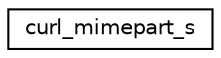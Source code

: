 digraph "Graphical Class Hierarchy"
{
  edge [fontname="Helvetica",fontsize="10",labelfontname="Helvetica",labelfontsize="10"];
  node [fontname="Helvetica",fontsize="10",shape=record];
  rankdir="LR";
  Node0 [label="curl_mimepart_s",height=0.2,width=0.4,color="black", fillcolor="white", style="filled",URL="$structcurl__mimepart__s.html"];
}
